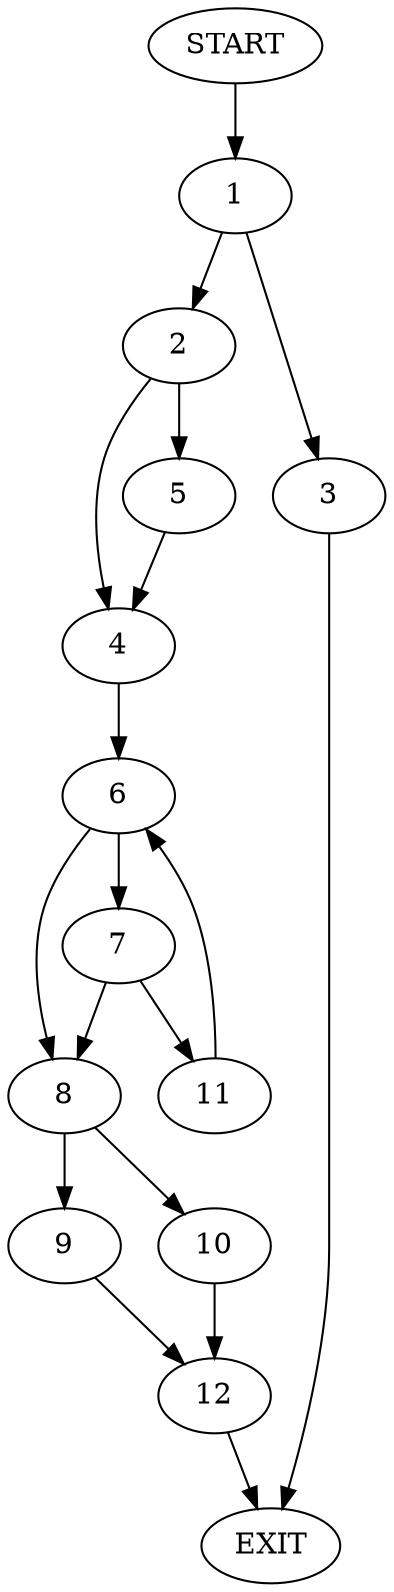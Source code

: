 digraph {
0 [label="START"]
13 [label="EXIT"]
0 -> 1
1 -> 2
1 -> 3
3 -> 13
2 -> 4
2 -> 5
5 -> 4
4 -> 6
6 -> 7
6 -> 8
8 -> 9
8 -> 10
7 -> 11
7 -> 8
11 -> 6
10 -> 12
9 -> 12
12 -> 13
}
